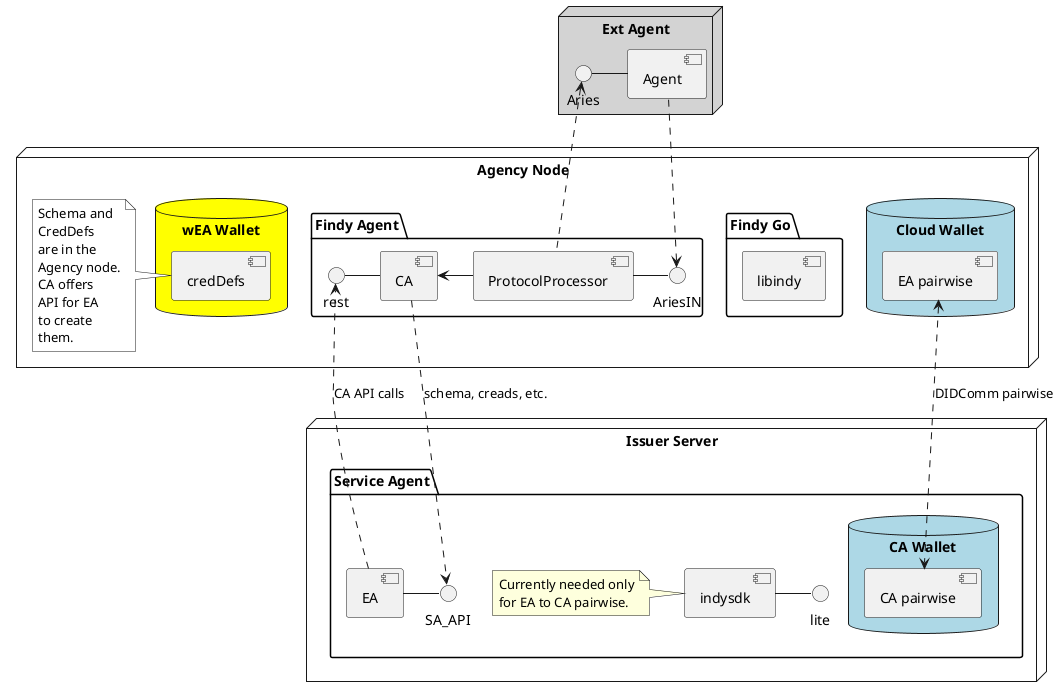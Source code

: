 @startuml


node "Ext Agent" #lightgray {
	 Aries - [Agent]
}

node "Agency Node" {
	database "Cloud Wallet" #lightblue {
		[EA pairwise]
	}
	package "Findy Go" {
		[libindy]
	}
	package "Findy Agent" {
		rest - [CA]
		[ProtocolProcessor] - AriesIN
		[ProtocolProcessor] -left-> [CA]
	}
	database "wEA Wallet" #Yellow {
		[credDefs]
	}
	note left of [credDefs] #White
		Schema and
		CredDefs
		are in the
		Agency node.
		CA offers
		API for EA
		to create
		them.
	end note
}

node "Issuer Server" as IS {
	package "Service Agent" {
		[indysdk] - lite
		note left of [indysdk]
			Currently needed only
			for EA to CA pairwise.
		end note
		[EA] - SA_API
		database "CA Wallet" as CAW #Lightblue {
			[CA pairwise]
		}
	}
}

[EA] ..> rest: CA API calls
[CA] ..> SA_API: schema, creads, etc.
[EA pairwise] <..> [CA pairwise]: DIDComm pairwise

AriesIN <.down. [Agent]
[ProtocolProcessor] .up.> Aries

@enduml